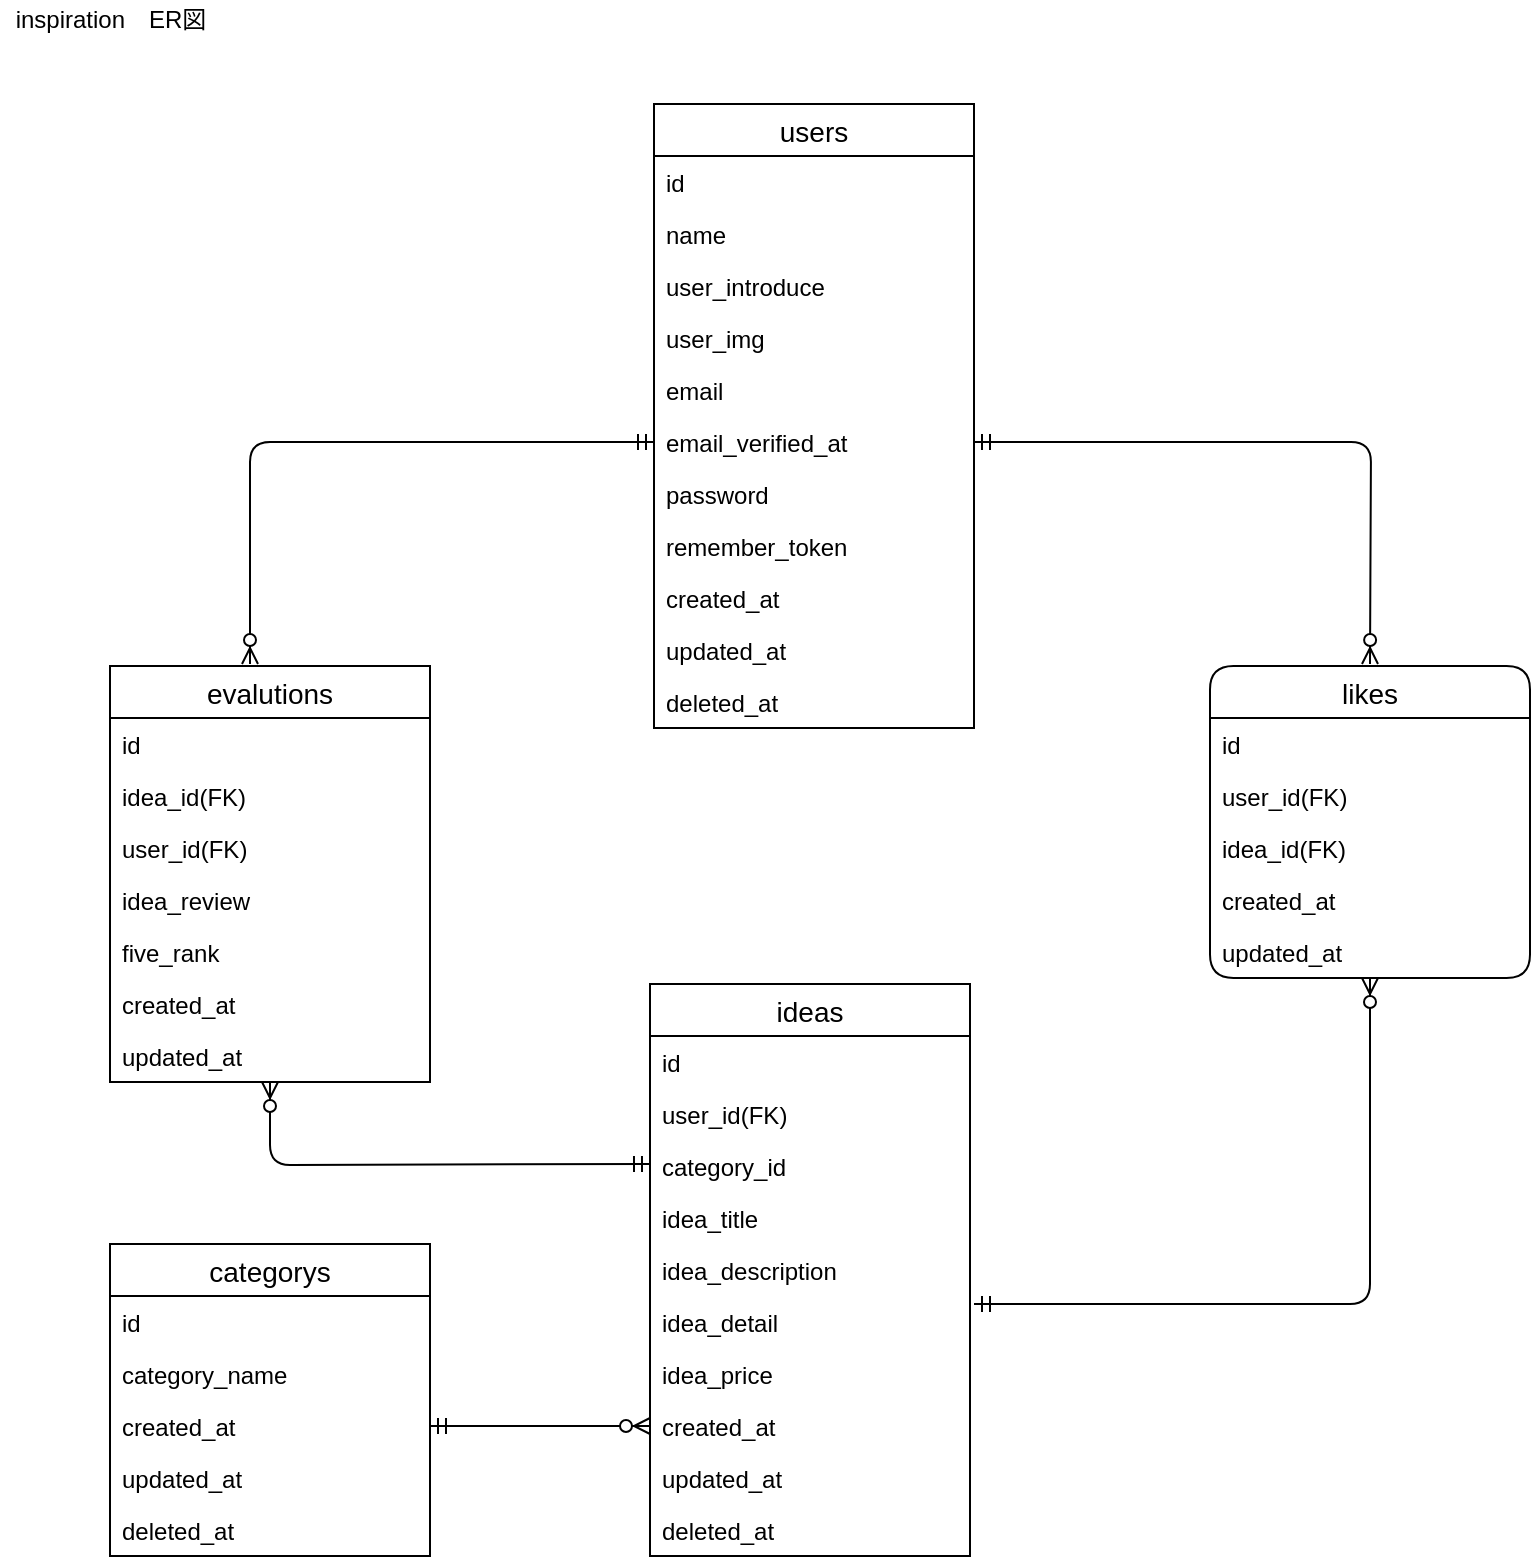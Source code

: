 <mxfile version="13.2.4" type="device"><diagram name="Page-1" id="9f46799a-70d6-7492-0946-bef42562c5a5"><mxGraphModel dx="2037" dy="1031" grid="1" gridSize="10" guides="1" tooltips="1" connect="1" arrows="1" fold="1" page="1" pageScale="1" pageWidth="1100" pageHeight="850" background="#ffffff" math="0" shadow="0"><root><mxCell id="0"/><mxCell id="1" parent="0"/><mxCell id="Elb6WJpOG-ZvB6tS8BcK-32" value="inspiration　ER図" style="text;html=1;align=center;verticalAlign=middle;resizable=0;points=[];autosize=1;" parent="1" vertex="1"><mxGeometry x="115" y="10" width="110" height="20" as="geometry"/></mxCell><mxCell id="Elb6WJpOG-ZvB6tS8BcK-70" value="" style="edgeStyle=orthogonalEdgeStyle;fontSize=12;html=1;endArrow=ERzeroToMany;startArrow=ERmandOne;exitX=1;exitY=0.5;exitDx=0;exitDy=0;" parent="1" source="Elb6WJpOG-ZvB6tS8BcK-7" edge="1"><mxGeometry width="100" height="100" relative="1" as="geometry"><mxPoint x="630" y="232" as="sourcePoint"/><mxPoint x="800" y="342" as="targetPoint"/></mxGeometry></mxCell><mxCell id="Elb6WJpOG-ZvB6tS8BcK-72" value="" style="edgeStyle=elbowEdgeStyle;fontSize=12;html=1;endArrow=ERzeroToMany;startArrow=ERmandOne;elbow=vertical;" parent="1" target="Elb6WJpOG-ZvB6tS8BcK-39" edge="1"><mxGeometry width="100" height="100" relative="1" as="geometry"><mxPoint x="602" y="662" as="sourcePoint"/><mxPoint x="702" y="562" as="targetPoint"/><Array as="points"><mxPoint x="710" y="662"/><mxPoint x="710" y="652"/></Array></mxGeometry></mxCell><mxCell id="Elb6WJpOG-ZvB6tS8BcK-73" value="" style="edgeStyle=elbowEdgeStyle;fontSize=12;html=1;endArrow=ERzeroToMany;startArrow=ERmandOne;exitX=0;exitY=0.5;exitDx=0;exitDy=0;elbow=vertical;" parent="1" source="Elb6WJpOG-ZvB6tS8BcK-7" edge="1"><mxGeometry width="100" height="100" relative="1" as="geometry"><mxPoint x="220" y="252" as="sourcePoint"/><mxPoint x="240" y="342" as="targetPoint"/><Array as="points"><mxPoint x="350" y="231"/></Array></mxGeometry></mxCell><mxCell id="Elb6WJpOG-ZvB6tS8BcK-76" value="" style="fontSize=12;html=1;endArrow=ERzeroToMany;startArrow=ERmandOne;exitX=1;exitY=0.5;exitDx=0;exitDy=0;entryX=0;entryY=0.5;entryDx=0;entryDy=0;" parent="1" source="Elb6WJpOG-ZvB6tS8BcK-65" target="MLo2_e6fM4ygaOXeOJyY-5" edge="1"><mxGeometry width="100" height="100" relative="1" as="geometry"><mxPoint x="300" y="582" as="sourcePoint"/><mxPoint x="-65.18" y="395" as="targetPoint"/></mxGeometry></mxCell><mxCell id="MLo2_e6fM4ygaOXeOJyY-22" value="" style="fontSize=12;html=1;endArrow=ERzeroToMany;startArrow=ERmandOne;edgeStyle=orthogonalEdgeStyle;entryX=0.5;entryY=1;entryDx=0;entryDy=0;" edge="1" parent="1" target="MLo2_e6fM4ygaOXeOJyY-10"><mxGeometry width="100" height="100" relative="1" as="geometry"><mxPoint x="440" y="592" as="sourcePoint"/><mxPoint x="250" y="562" as="targetPoint"/></mxGeometry></mxCell><mxCell id="Elb6WJpOG-ZvB6tS8BcK-34" value="likes" style="swimlane;fontStyle=0;childLayout=stackLayout;horizontal=1;startSize=26;horizontalStack=0;resizeParent=1;resizeParentMax=0;resizeLast=0;collapsible=1;marginBottom=0;align=center;fontSize=14;rounded=1;" parent="1" vertex="1"><mxGeometry x="720" y="343" width="160" height="156" as="geometry"/></mxCell><mxCell id="Elb6WJpOG-ZvB6tS8BcK-35" value="id" style="text;strokeColor=none;fillColor=none;spacingLeft=4;spacingRight=4;overflow=hidden;rotatable=0;points=[[0,0.5],[1,0.5]];portConstraint=eastwest;fontSize=12;" parent="Elb6WJpOG-ZvB6tS8BcK-34" vertex="1"><mxGeometry y="26" width="160" height="26" as="geometry"/></mxCell><mxCell id="Elb6WJpOG-ZvB6tS8BcK-36" value="user_id(FK)" style="text;strokeColor=none;fillColor=none;spacingLeft=4;spacingRight=4;overflow=hidden;rotatable=0;points=[[0,0.5],[1,0.5]];portConstraint=eastwest;fontSize=12;" parent="Elb6WJpOG-ZvB6tS8BcK-34" vertex="1"><mxGeometry y="52" width="160" height="26" as="geometry"/></mxCell><mxCell id="Elb6WJpOG-ZvB6tS8BcK-37" value="idea_id(FK)" style="text;strokeColor=none;fillColor=none;spacingLeft=4;spacingRight=4;overflow=hidden;rotatable=0;points=[[0,0.5],[1,0.5]];portConstraint=eastwest;fontSize=12;" parent="Elb6WJpOG-ZvB6tS8BcK-34" vertex="1"><mxGeometry y="78" width="160" height="26" as="geometry"/></mxCell><mxCell id="Elb6WJpOG-ZvB6tS8BcK-38" value="created_at" style="text;strokeColor=none;fillColor=none;spacingLeft=4;spacingRight=4;overflow=hidden;rotatable=0;points=[[0,0.5],[1,0.5]];portConstraint=eastwest;fontSize=12;" parent="Elb6WJpOG-ZvB6tS8BcK-34" vertex="1"><mxGeometry y="104" width="160" height="26" as="geometry"/></mxCell><mxCell id="Elb6WJpOG-ZvB6tS8BcK-39" value="updated_at" style="text;strokeColor=none;fillColor=none;spacingLeft=4;spacingRight=4;overflow=hidden;rotatable=0;points=[[0,0.5],[1,0.5]];portConstraint=eastwest;fontSize=12;" parent="Elb6WJpOG-ZvB6tS8BcK-34" vertex="1"><mxGeometry y="130" width="160" height="26" as="geometry"/></mxCell><mxCell id="Elb6WJpOG-ZvB6tS8BcK-1" value="users" style="swimlane;fontStyle=0;childLayout=stackLayout;horizontal=1;startSize=26;horizontalStack=0;resizeParent=1;resizeParentMax=0;resizeLast=0;collapsible=1;marginBottom=0;align=center;fontSize=14;" parent="1" vertex="1"><mxGeometry x="442" y="62" width="160" height="312" as="geometry"/></mxCell><mxCell id="Elb6WJpOG-ZvB6tS8BcK-2" value="id" style="text;strokeColor=none;fillColor=none;spacingLeft=4;spacingRight=4;overflow=hidden;rotatable=0;points=[[0,0.5],[1,0.5]];portConstraint=eastwest;fontSize=12;" parent="Elb6WJpOG-ZvB6tS8BcK-1" vertex="1"><mxGeometry y="26" width="160" height="26" as="geometry"/></mxCell><mxCell id="Elb6WJpOG-ZvB6tS8BcK-3" value="name&#10;" style="text;strokeColor=none;fillColor=none;spacingLeft=4;spacingRight=4;overflow=hidden;rotatable=0;points=[[0,0.5],[1,0.5]];portConstraint=eastwest;fontSize=12;" parent="Elb6WJpOG-ZvB6tS8BcK-1" vertex="1"><mxGeometry y="52" width="160" height="26" as="geometry"/></mxCell><mxCell id="Elb6WJpOG-ZvB6tS8BcK-11" value="user_introduce" style="text;strokeColor=none;fillColor=none;spacingLeft=4;spacingRight=4;overflow=hidden;rotatable=0;points=[[0,0.5],[1,0.5]];portConstraint=eastwest;fontSize=12;" parent="Elb6WJpOG-ZvB6tS8BcK-1" vertex="1"><mxGeometry y="78" width="160" height="26" as="geometry"/></mxCell><mxCell id="MLo2_e6fM4ygaOXeOJyY-2" value="user_img" style="text;strokeColor=none;fillColor=none;spacingLeft=4;spacingRight=4;overflow=hidden;rotatable=0;points=[[0,0.5],[1,0.5]];portConstraint=eastwest;fontSize=12;" vertex="1" parent="Elb6WJpOG-ZvB6tS8BcK-1"><mxGeometry y="104" width="160" height="26" as="geometry"/></mxCell><mxCell id="Elb6WJpOG-ZvB6tS8BcK-8" value="email" style="text;strokeColor=none;fillColor=none;spacingLeft=4;spacingRight=4;overflow=hidden;rotatable=0;points=[[0,0.5],[1,0.5]];portConstraint=eastwest;fontSize=12;" parent="Elb6WJpOG-ZvB6tS8BcK-1" vertex="1"><mxGeometry y="130" width="160" height="26" as="geometry"/></mxCell><mxCell id="Elb6WJpOG-ZvB6tS8BcK-7" value="email_verified_at" style="text;strokeColor=none;fillColor=none;spacingLeft=4;spacingRight=4;overflow=hidden;rotatable=0;points=[[0,0.5],[1,0.5]];portConstraint=eastwest;fontSize=12;" parent="Elb6WJpOG-ZvB6tS8BcK-1" vertex="1"><mxGeometry y="156" width="160" height="26" as="geometry"/></mxCell><mxCell id="Elb6WJpOG-ZvB6tS8BcK-4" value="password" style="text;strokeColor=none;fillColor=none;spacingLeft=4;spacingRight=4;overflow=hidden;rotatable=0;points=[[0,0.5],[1,0.5]];portConstraint=eastwest;fontSize=12;" parent="Elb6WJpOG-ZvB6tS8BcK-1" vertex="1"><mxGeometry y="182" width="160" height="26" as="geometry"/></mxCell><mxCell id="Elb6WJpOG-ZvB6tS8BcK-9" value="remember_token" style="text;strokeColor=none;fillColor=none;spacingLeft=4;spacingRight=4;overflow=hidden;rotatable=0;points=[[0,0.5],[1,0.5]];portConstraint=eastwest;fontSize=12;" parent="Elb6WJpOG-ZvB6tS8BcK-1" vertex="1"><mxGeometry y="208" width="160" height="26" as="geometry"/></mxCell><mxCell id="Elb6WJpOG-ZvB6tS8BcK-10" value="created_at" style="text;strokeColor=none;fillColor=none;spacingLeft=4;spacingRight=4;overflow=hidden;rotatable=0;points=[[0,0.5],[1,0.5]];portConstraint=eastwest;fontSize=12;" parent="Elb6WJpOG-ZvB6tS8BcK-1" vertex="1"><mxGeometry y="234" width="160" height="26" as="geometry"/></mxCell><mxCell id="MLo2_e6fM4ygaOXeOJyY-3" value="updated_at" style="text;strokeColor=none;fillColor=none;spacingLeft=4;spacingRight=4;overflow=hidden;rotatable=0;points=[[0,0.5],[1,0.5]];portConstraint=eastwest;fontSize=12;" vertex="1" parent="Elb6WJpOG-ZvB6tS8BcK-1"><mxGeometry y="260" width="160" height="26" as="geometry"/></mxCell><mxCell id="MLo2_e6fM4ygaOXeOJyY-23" value="deleted_at" style="text;strokeColor=none;fillColor=none;spacingLeft=4;spacingRight=4;overflow=hidden;rotatable=0;points=[[0,0.5],[1,0.5]];portConstraint=eastwest;fontSize=12;" vertex="1" parent="Elb6WJpOG-ZvB6tS8BcK-1"><mxGeometry y="286" width="160" height="26" as="geometry"/></mxCell><mxCell id="Elb6WJpOG-ZvB6tS8BcK-47" value="ideas" style="swimlane;fontStyle=0;childLayout=stackLayout;horizontal=1;startSize=26;horizontalStack=0;resizeParent=1;resizeParentMax=0;resizeLast=0;collapsible=1;marginBottom=0;align=center;fontSize=14;" parent="1" vertex="1"><mxGeometry x="440" y="502" width="160" height="286" as="geometry"/></mxCell><mxCell id="Elb6WJpOG-ZvB6tS8BcK-48" value="id" style="text;strokeColor=none;fillColor=none;spacingLeft=4;spacingRight=4;overflow=hidden;rotatable=0;points=[[0,0.5],[1,0.5]];portConstraint=eastwest;fontSize=12;" parent="Elb6WJpOG-ZvB6tS8BcK-47" vertex="1"><mxGeometry y="26" width="160" height="26" as="geometry"/></mxCell><mxCell id="Elb6WJpOG-ZvB6tS8BcK-49" value="user_id(FK)" style="text;strokeColor=none;fillColor=none;spacingLeft=4;spacingRight=4;overflow=hidden;rotatable=0;points=[[0,0.5],[1,0.5]];portConstraint=eastwest;fontSize=12;" parent="Elb6WJpOG-ZvB6tS8BcK-47" vertex="1"><mxGeometry y="52" width="160" height="26" as="geometry"/></mxCell><mxCell id="Elb6WJpOG-ZvB6tS8BcK-50" value="category_id" style="text;strokeColor=none;fillColor=none;spacingLeft=4;spacingRight=4;overflow=hidden;rotatable=0;points=[[0,0.5],[1,0.5]];portConstraint=eastwest;fontSize=12;" parent="Elb6WJpOG-ZvB6tS8BcK-47" vertex="1"><mxGeometry y="78" width="160" height="26" as="geometry"/></mxCell><mxCell id="Elb6WJpOG-ZvB6tS8BcK-53" value="idea_title" style="text;strokeColor=none;fillColor=none;spacingLeft=4;spacingRight=4;overflow=hidden;rotatable=0;points=[[0,0.5],[1,0.5]];portConstraint=eastwest;fontSize=12;" parent="Elb6WJpOG-ZvB6tS8BcK-47" vertex="1"><mxGeometry y="104" width="160" height="26" as="geometry"/></mxCell><mxCell id="Elb6WJpOG-ZvB6tS8BcK-51" value="idea_description" style="text;strokeColor=none;fillColor=none;spacingLeft=4;spacingRight=4;overflow=hidden;rotatable=0;points=[[0,0.5],[1,0.5]];portConstraint=eastwest;fontSize=12;" parent="Elb6WJpOG-ZvB6tS8BcK-47" vertex="1"><mxGeometry y="130" width="160" height="26" as="geometry"/></mxCell><mxCell id="Elb6WJpOG-ZvB6tS8BcK-52" value="idea_detail" style="text;strokeColor=none;fillColor=none;spacingLeft=4;spacingRight=4;overflow=hidden;rotatable=0;points=[[0,0.5],[1,0.5]];portConstraint=eastwest;fontSize=12;" parent="Elb6WJpOG-ZvB6tS8BcK-47" vertex="1"><mxGeometry y="156" width="160" height="26" as="geometry"/></mxCell><mxCell id="Elb6WJpOG-ZvB6tS8BcK-54" value="idea_price" style="text;strokeColor=none;fillColor=none;spacingLeft=4;spacingRight=4;overflow=hidden;rotatable=0;points=[[0,0.5],[1,0.5]];portConstraint=eastwest;fontSize=12;" parent="Elb6WJpOG-ZvB6tS8BcK-47" vertex="1"><mxGeometry y="182" width="160" height="26" as="geometry"/></mxCell><mxCell id="MLo2_e6fM4ygaOXeOJyY-5" value="created_at" style="text;strokeColor=none;fillColor=none;spacingLeft=4;spacingRight=4;overflow=hidden;rotatable=0;points=[[0,0.5],[1,0.5]];portConstraint=eastwest;fontSize=12;" vertex="1" parent="Elb6WJpOG-ZvB6tS8BcK-47"><mxGeometry y="208" width="160" height="26" as="geometry"/></mxCell><mxCell id="MLo2_e6fM4ygaOXeOJyY-6" value="updated_at" style="text;strokeColor=none;fillColor=none;spacingLeft=4;spacingRight=4;overflow=hidden;rotatable=0;points=[[0,0.5],[1,0.5]];portConstraint=eastwest;fontSize=12;" vertex="1" parent="Elb6WJpOG-ZvB6tS8BcK-47"><mxGeometry y="234" width="160" height="26" as="geometry"/></mxCell><mxCell id="MLo2_e6fM4ygaOXeOJyY-7" value="deleted_at" style="text;strokeColor=none;fillColor=none;spacingLeft=4;spacingRight=4;overflow=hidden;rotatable=0;points=[[0,0.5],[1,0.5]];portConstraint=eastwest;fontSize=12;" vertex="1" parent="Elb6WJpOG-ZvB6tS8BcK-47"><mxGeometry y="260" width="160" height="26" as="geometry"/></mxCell><mxCell id="Elb6WJpOG-ZvB6tS8BcK-61" value="categorys" style="swimlane;fontStyle=0;childLayout=stackLayout;horizontal=1;startSize=26;horizontalStack=0;resizeParent=1;resizeParentMax=0;resizeLast=0;collapsible=1;marginBottom=0;align=center;fontSize=14;" parent="1" vertex="1"><mxGeometry x="170" y="632" width="160" height="156" as="geometry"/></mxCell><mxCell id="Elb6WJpOG-ZvB6tS8BcK-62" value="id" style="text;strokeColor=none;fillColor=none;spacingLeft=4;spacingRight=4;overflow=hidden;rotatable=0;points=[[0,0.5],[1,0.5]];portConstraint=eastwest;fontSize=12;" parent="Elb6WJpOG-ZvB6tS8BcK-61" vertex="1"><mxGeometry y="26" width="160" height="26" as="geometry"/></mxCell><mxCell id="Elb6WJpOG-ZvB6tS8BcK-63" value="category_name" style="text;strokeColor=none;fillColor=none;spacingLeft=4;spacingRight=4;overflow=hidden;rotatable=0;points=[[0,0.5],[1,0.5]];portConstraint=eastwest;fontSize=12;" parent="Elb6WJpOG-ZvB6tS8BcK-61" vertex="1"><mxGeometry y="52" width="160" height="26" as="geometry"/></mxCell><mxCell id="Elb6WJpOG-ZvB6tS8BcK-65" value="created_at" style="text;strokeColor=none;fillColor=none;spacingLeft=4;spacingRight=4;overflow=hidden;rotatable=0;points=[[0,0.5],[1,0.5]];portConstraint=eastwest;fontSize=12;" parent="Elb6WJpOG-ZvB6tS8BcK-61" vertex="1"><mxGeometry y="78" width="160" height="26" as="geometry"/></mxCell><mxCell id="Elb6WJpOG-ZvB6tS8BcK-66" value="updated_at" style="text;strokeColor=none;fillColor=none;spacingLeft=4;spacingRight=4;overflow=hidden;rotatable=0;points=[[0,0.5],[1,0.5]];portConstraint=eastwest;fontSize=12;" parent="Elb6WJpOG-ZvB6tS8BcK-61" vertex="1"><mxGeometry y="104" width="160" height="26" as="geometry"/></mxCell><mxCell id="MLo2_e6fM4ygaOXeOJyY-9" value="deleted_at" style="text;strokeColor=none;fillColor=none;spacingLeft=4;spacingRight=4;overflow=hidden;rotatable=0;points=[[0,0.5],[1,0.5]];portConstraint=eastwest;fontSize=12;" vertex="1" parent="Elb6WJpOG-ZvB6tS8BcK-61"><mxGeometry y="130" width="160" height="26" as="geometry"/></mxCell><mxCell id="MLo2_e6fM4ygaOXeOJyY-10" value="evalutions" style="swimlane;fontStyle=0;childLayout=stackLayout;horizontal=1;startSize=26;horizontalStack=0;resizeParent=1;resizeParentMax=0;resizeLast=0;collapsible=1;marginBottom=0;align=center;fontSize=14;" vertex="1" parent="1"><mxGeometry x="170" y="343" width="160" height="208" as="geometry"/></mxCell><mxCell id="MLo2_e6fM4ygaOXeOJyY-11" value="id" style="text;strokeColor=none;fillColor=none;spacingLeft=4;spacingRight=4;overflow=hidden;rotatable=0;points=[[0,0.5],[1,0.5]];portConstraint=eastwest;fontSize=12;" vertex="1" parent="MLo2_e6fM4ygaOXeOJyY-10"><mxGeometry y="26" width="160" height="26" as="geometry"/></mxCell><mxCell id="MLo2_e6fM4ygaOXeOJyY-12" value="idea_id(FK)" style="text;strokeColor=none;fillColor=none;spacingLeft=4;spacingRight=4;overflow=hidden;rotatable=0;points=[[0,0.5],[1,0.5]];portConstraint=eastwest;fontSize=12;" vertex="1" parent="MLo2_e6fM4ygaOXeOJyY-10"><mxGeometry y="52" width="160" height="26" as="geometry"/></mxCell><mxCell id="MLo2_e6fM4ygaOXeOJyY-13" value="user_id(FK)" style="text;strokeColor=none;fillColor=none;spacingLeft=4;spacingRight=4;overflow=hidden;rotatable=0;points=[[0,0.5],[1,0.5]];portConstraint=eastwest;fontSize=12;" vertex="1" parent="MLo2_e6fM4ygaOXeOJyY-10"><mxGeometry y="78" width="160" height="26" as="geometry"/></mxCell><mxCell id="MLo2_e6fM4ygaOXeOJyY-14" value="idea_review" style="text;strokeColor=none;fillColor=none;spacingLeft=4;spacingRight=4;overflow=hidden;rotatable=0;points=[[0,0.5],[1,0.5]];portConstraint=eastwest;fontSize=12;" vertex="1" parent="MLo2_e6fM4ygaOXeOJyY-10"><mxGeometry y="104" width="160" height="26" as="geometry"/></mxCell><mxCell id="MLo2_e6fM4ygaOXeOJyY-15" value="five_rank" style="text;strokeColor=none;fillColor=none;spacingLeft=4;spacingRight=4;overflow=hidden;rotatable=0;points=[[0,0.5],[1,0.5]];portConstraint=eastwest;fontSize=12;" vertex="1" parent="MLo2_e6fM4ygaOXeOJyY-10"><mxGeometry y="130" width="160" height="26" as="geometry"/></mxCell><mxCell id="MLo2_e6fM4ygaOXeOJyY-18" value="created_at" style="text;strokeColor=none;fillColor=none;spacingLeft=4;spacingRight=4;overflow=hidden;rotatable=0;points=[[0,0.5],[1,0.5]];portConstraint=eastwest;fontSize=12;" vertex="1" parent="MLo2_e6fM4ygaOXeOJyY-10"><mxGeometry y="156" width="160" height="26" as="geometry"/></mxCell><mxCell id="MLo2_e6fM4ygaOXeOJyY-19" value="updated_at" style="text;strokeColor=none;fillColor=none;spacingLeft=4;spacingRight=4;overflow=hidden;rotatable=0;points=[[0,0.5],[1,0.5]];portConstraint=eastwest;fontSize=12;" vertex="1" parent="MLo2_e6fM4ygaOXeOJyY-10"><mxGeometry y="182" width="160" height="26" as="geometry"/></mxCell></root></mxGraphModel></diagram></mxfile>